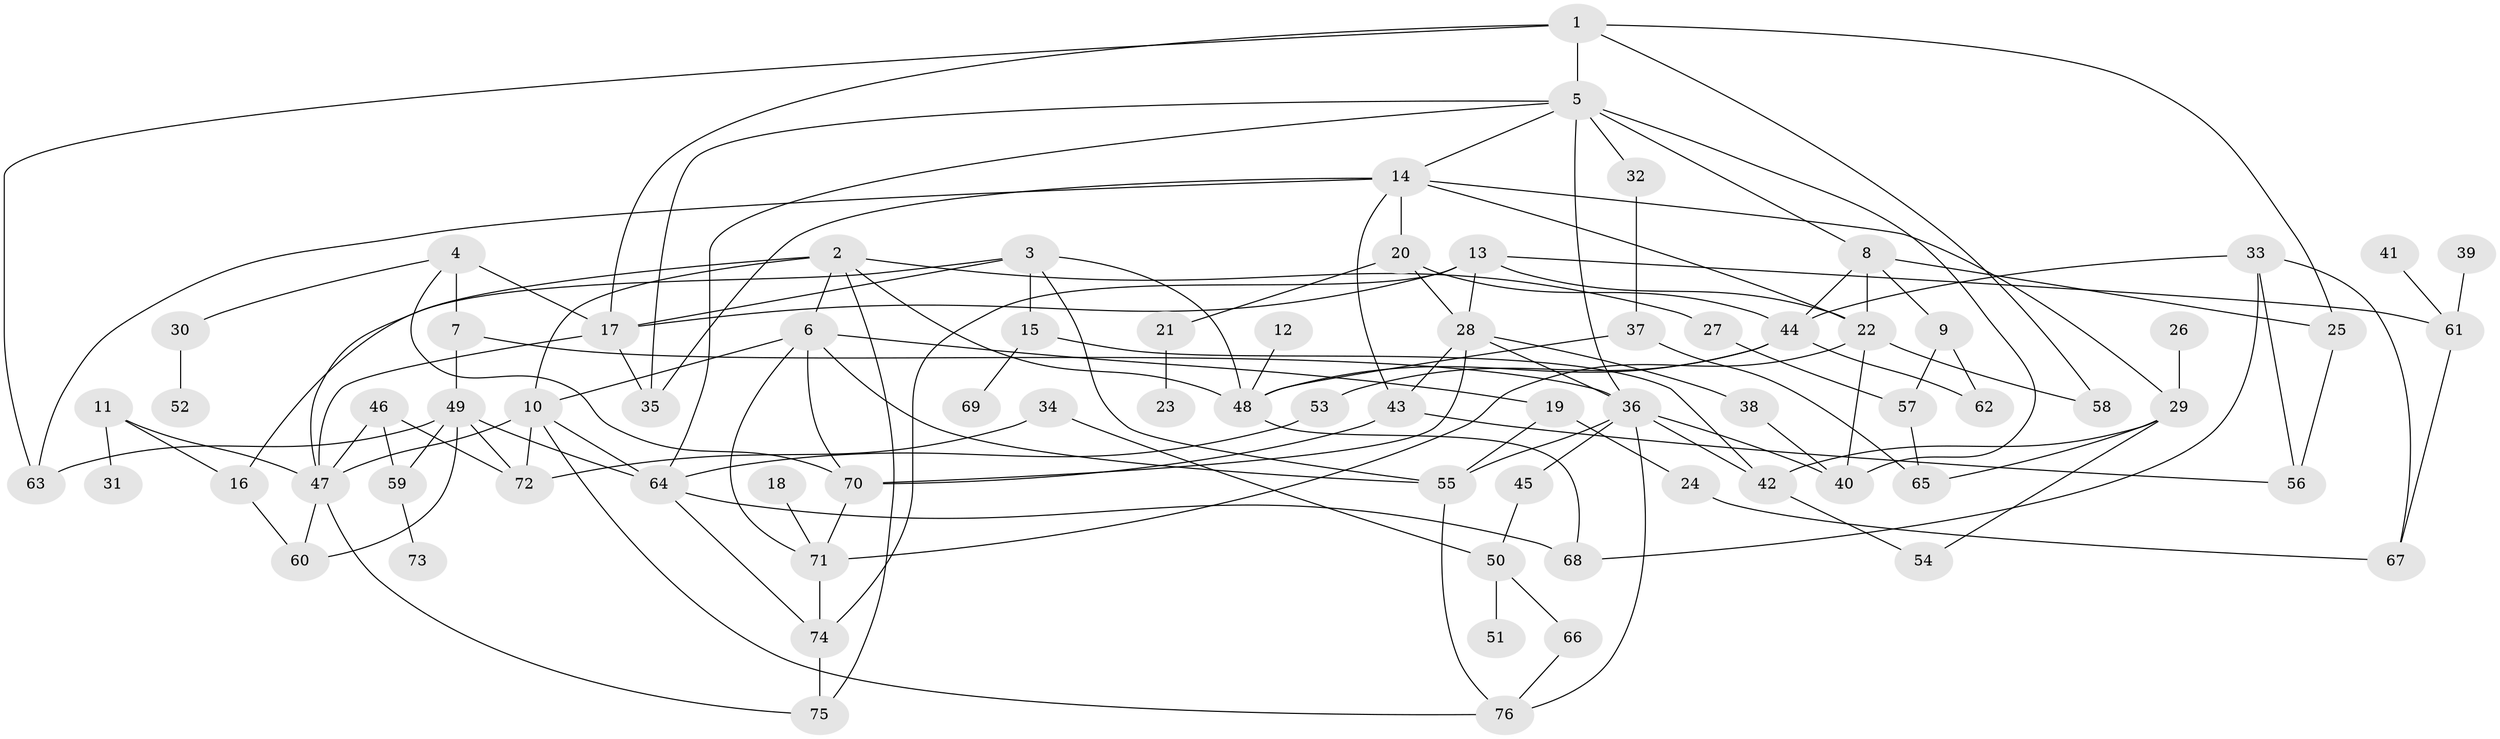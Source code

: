 // original degree distribution, {7: 0.008, 6: 0.04, 5: 0.152, 3: 0.224, 2: 0.272, 4: 0.128, 1: 0.176}
// Generated by graph-tools (version 1.1) at 2025/36/03/04/25 23:36:00]
// undirected, 76 vertices, 134 edges
graph export_dot {
  node [color=gray90,style=filled];
  1;
  2;
  3;
  4;
  5;
  6;
  7;
  8;
  9;
  10;
  11;
  12;
  13;
  14;
  15;
  16;
  17;
  18;
  19;
  20;
  21;
  22;
  23;
  24;
  25;
  26;
  27;
  28;
  29;
  30;
  31;
  32;
  33;
  34;
  35;
  36;
  37;
  38;
  39;
  40;
  41;
  42;
  43;
  44;
  45;
  46;
  47;
  48;
  49;
  50;
  51;
  52;
  53;
  54;
  55;
  56;
  57;
  58;
  59;
  60;
  61;
  62;
  63;
  64;
  65;
  66;
  67;
  68;
  69;
  70;
  71;
  72;
  73;
  74;
  75;
  76;
  1 -- 5 [weight=1.0];
  1 -- 17 [weight=1.0];
  1 -- 25 [weight=1.0];
  1 -- 58 [weight=1.0];
  1 -- 63 [weight=1.0];
  2 -- 6 [weight=1.0];
  2 -- 10 [weight=1.0];
  2 -- 27 [weight=1.0];
  2 -- 47 [weight=1.0];
  2 -- 48 [weight=1.0];
  2 -- 75 [weight=1.0];
  3 -- 15 [weight=1.0];
  3 -- 16 [weight=1.0];
  3 -- 17 [weight=1.0];
  3 -- 48 [weight=1.0];
  3 -- 55 [weight=1.0];
  4 -- 7 [weight=2.0];
  4 -- 17 [weight=1.0];
  4 -- 30 [weight=1.0];
  4 -- 70 [weight=1.0];
  5 -- 8 [weight=1.0];
  5 -- 14 [weight=1.0];
  5 -- 32 [weight=1.0];
  5 -- 35 [weight=1.0];
  5 -- 36 [weight=1.0];
  5 -- 40 [weight=1.0];
  5 -- 64 [weight=1.0];
  6 -- 10 [weight=1.0];
  6 -- 19 [weight=1.0];
  6 -- 55 [weight=1.0];
  6 -- 70 [weight=1.0];
  6 -- 71 [weight=1.0];
  7 -- 36 [weight=1.0];
  7 -- 49 [weight=1.0];
  8 -- 9 [weight=1.0];
  8 -- 22 [weight=1.0];
  8 -- 25 [weight=1.0];
  8 -- 44 [weight=1.0];
  9 -- 57 [weight=1.0];
  9 -- 62 [weight=1.0];
  10 -- 47 [weight=1.0];
  10 -- 64 [weight=1.0];
  10 -- 72 [weight=1.0];
  10 -- 76 [weight=1.0];
  11 -- 16 [weight=1.0];
  11 -- 31 [weight=1.0];
  11 -- 47 [weight=1.0];
  12 -- 48 [weight=1.0];
  13 -- 17 [weight=1.0];
  13 -- 22 [weight=1.0];
  13 -- 28 [weight=1.0];
  13 -- 61 [weight=1.0];
  13 -- 74 [weight=1.0];
  14 -- 20 [weight=1.0];
  14 -- 22 [weight=1.0];
  14 -- 29 [weight=1.0];
  14 -- 35 [weight=1.0];
  14 -- 43 [weight=1.0];
  14 -- 63 [weight=1.0];
  15 -- 42 [weight=1.0];
  15 -- 69 [weight=1.0];
  16 -- 60 [weight=1.0];
  17 -- 35 [weight=1.0];
  17 -- 47 [weight=1.0];
  18 -- 71 [weight=1.0];
  19 -- 24 [weight=1.0];
  19 -- 55 [weight=1.0];
  20 -- 21 [weight=1.0];
  20 -- 28 [weight=1.0];
  20 -- 44 [weight=1.0];
  21 -- 23 [weight=1.0];
  22 -- 40 [weight=1.0];
  22 -- 58 [weight=1.0];
  22 -- 71 [weight=1.0];
  24 -- 67 [weight=1.0];
  25 -- 56 [weight=1.0];
  26 -- 29 [weight=1.0];
  27 -- 57 [weight=1.0];
  28 -- 36 [weight=1.0];
  28 -- 38 [weight=1.0];
  28 -- 43 [weight=1.0];
  28 -- 70 [weight=1.0];
  29 -- 42 [weight=1.0];
  29 -- 54 [weight=1.0];
  29 -- 65 [weight=1.0];
  30 -- 52 [weight=1.0];
  32 -- 37 [weight=1.0];
  33 -- 44 [weight=1.0];
  33 -- 56 [weight=1.0];
  33 -- 67 [weight=1.0];
  33 -- 68 [weight=1.0];
  34 -- 50 [weight=1.0];
  34 -- 72 [weight=1.0];
  36 -- 40 [weight=1.0];
  36 -- 42 [weight=1.0];
  36 -- 45 [weight=1.0];
  36 -- 55 [weight=1.0];
  36 -- 76 [weight=1.0];
  37 -- 48 [weight=1.0];
  37 -- 65 [weight=1.0];
  38 -- 40 [weight=1.0];
  39 -- 61 [weight=1.0];
  41 -- 61 [weight=1.0];
  42 -- 54 [weight=1.0];
  43 -- 56 [weight=1.0];
  43 -- 70 [weight=1.0];
  44 -- 48 [weight=1.0];
  44 -- 53 [weight=1.0];
  44 -- 62 [weight=1.0];
  45 -- 50 [weight=1.0];
  46 -- 47 [weight=1.0];
  46 -- 59 [weight=1.0];
  46 -- 72 [weight=1.0];
  47 -- 60 [weight=1.0];
  47 -- 75 [weight=1.0];
  48 -- 68 [weight=1.0];
  49 -- 59 [weight=1.0];
  49 -- 60 [weight=1.0];
  49 -- 63 [weight=1.0];
  49 -- 64 [weight=1.0];
  49 -- 72 [weight=1.0];
  50 -- 51 [weight=1.0];
  50 -- 66 [weight=1.0];
  53 -- 64 [weight=1.0];
  55 -- 76 [weight=1.0];
  57 -- 65 [weight=1.0];
  59 -- 73 [weight=1.0];
  61 -- 67 [weight=1.0];
  64 -- 68 [weight=1.0];
  64 -- 74 [weight=1.0];
  66 -- 76 [weight=1.0];
  70 -- 71 [weight=1.0];
  71 -- 74 [weight=2.0];
  74 -- 75 [weight=1.0];
}
